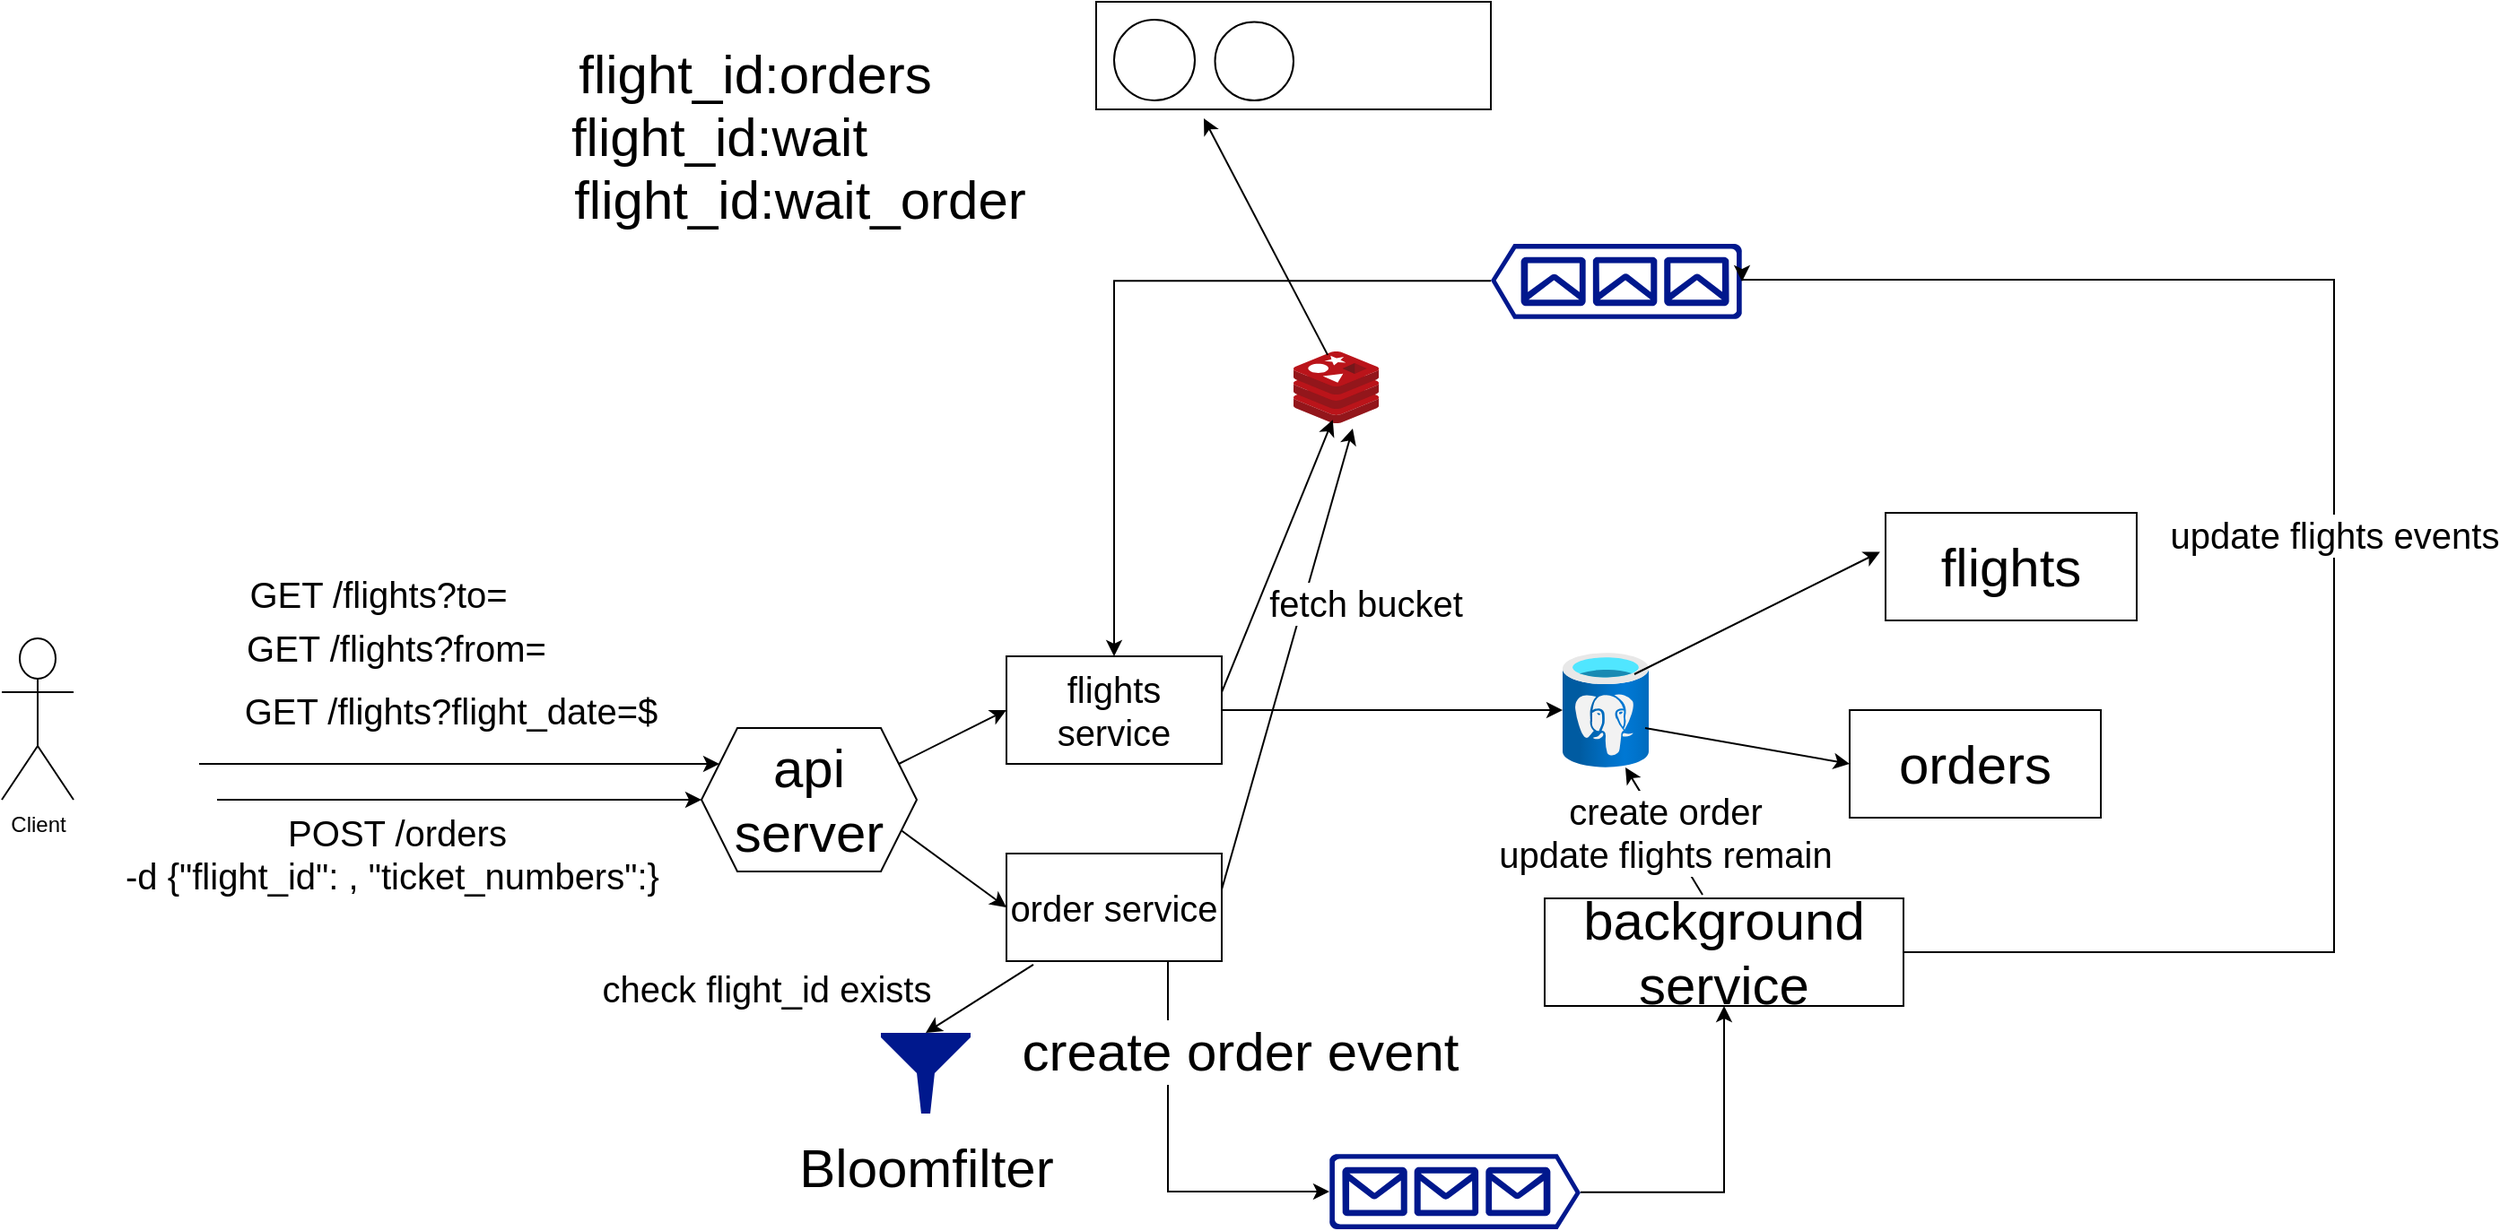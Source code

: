 <mxfile version="24.6.2" type="google" pages="3">
  <diagram name="archieture" id="4PMvYlUGPBYZrI2jN93R">
    <mxGraphModel grid="1" page="1" gridSize="10" guides="1" tooltips="1" connect="1" arrows="1" fold="1" pageScale="1" pageWidth="827" pageHeight="1169" math="0" shadow="0">
      <root>
        <mxCell id="0" />
        <mxCell id="1" parent="0" />
        <mxCell id="133JMoNgGyUkTndHahBo-1" value="" style="rounded=0;whiteSpace=wrap;html=1;" vertex="1" parent="1">
          <mxGeometry x="290" y="25" width="220" height="60" as="geometry" />
        </mxCell>
        <mxCell id="133JMoNgGyUkTndHahBo-2" value="&lt;font style=&quot;font-size: 30px;&quot;&gt;flight_id:orders&lt;/font&gt;" style="text;html=1;align=center;verticalAlign=middle;whiteSpace=wrap;rounded=0;" vertex="1" parent="1">
          <mxGeometry x="10" y="50" width="180" height="30" as="geometry" />
        </mxCell>
        <mxCell id="133JMoNgGyUkTndHahBo-3" value="&lt;font style=&quot;font-size: 30px;&quot;&gt;flight_id:wait&lt;/font&gt;" style="text;html=1;align=center;verticalAlign=middle;whiteSpace=wrap;rounded=0;" vertex="1" parent="1">
          <mxGeometry x="-10" y="85" width="180" height="30" as="geometry" />
        </mxCell>
        <mxCell id="133JMoNgGyUkTndHahBo-4" value="&lt;font style=&quot;font-size: 30px;&quot;&gt;flight_id:wait_order&lt;/font&gt;" style="text;html=1;align=center;verticalAlign=middle;whiteSpace=wrap;rounded=0;" vertex="1" parent="1">
          <mxGeometry x="-10" y="120" width="270" height="30" as="geometry" />
        </mxCell>
        <mxCell id="133JMoNgGyUkTndHahBo-6" value="" style="ellipse;whiteSpace=wrap;html=1;aspect=fixed;" vertex="1" parent="1">
          <mxGeometry x="300" y="35" width="45" height="45" as="geometry" />
        </mxCell>
        <mxCell id="133JMoNgGyUkTndHahBo-8" value="Client" style="shape=umlActor;verticalLabelPosition=bottom;verticalAlign=top;html=1;outlineConnect=0;" vertex="1" parent="1">
          <mxGeometry x="-320" y="380" width="40" height="90" as="geometry" />
        </mxCell>
        <mxCell id="133JMoNgGyUkTndHahBo-10" value="" style="image;sketch=0;aspect=fixed;html=1;points=[];align=center;fontSize=12;image=img/lib/mscae/Cache_Redis_Product.svg;" vertex="1" parent="1">
          <mxGeometry x="400" y="220" width="47.62" height="40" as="geometry" />
        </mxCell>
        <mxCell id="133JMoNgGyUkTndHahBo-12" value="&lt;font style=&quot;font-size: 30px;&quot;&gt;api server&lt;/font&gt;" style="shape=hexagon;perimeter=hexagonPerimeter2;whiteSpace=wrap;html=1;fixedSize=1;" vertex="1" parent="1">
          <mxGeometry x="70" y="430" width="120" height="80" as="geometry" />
        </mxCell>
        <mxCell id="133JMoNgGyUkTndHahBo-13" value="" style="image;aspect=fixed;html=1;points=[];align=center;fontSize=12;image=img/lib/azure2/databases/Azure_Database_PostgreSQL_Server.svg;" vertex="1" parent="1">
          <mxGeometry x="550" y="388" width="48" height="64" as="geometry" />
        </mxCell>
        <mxCell id="133JMoNgGyUkTndHahBo-14" value="" style="endArrow=classic;html=1;rounded=0;exitX=0.4;exitY=0.048;exitDx=0;exitDy=0;exitPerimeter=0;" edge="1" parent="1" source="133JMoNgGyUkTndHahBo-10">
          <mxGeometry width="50" height="50" relative="1" as="geometry">
            <mxPoint x="270" y="290" as="sourcePoint" />
            <mxPoint x="350" y="90" as="targetPoint" />
          </mxGeometry>
        </mxCell>
        <mxCell id="133JMoNgGyUkTndHahBo-16" value="GET /flights?flight_date=$" style="endArrow=classic;html=1;rounded=0;fontSize=20;" edge="1" parent="1">
          <mxGeometry x="-0.035" y="30" width="50" height="50" relative="1" as="geometry">
            <mxPoint x="-210" y="450" as="sourcePoint" />
            <mxPoint x="80" y="450" as="targetPoint" />
            <mxPoint as="offset" />
          </mxGeometry>
        </mxCell>
        <mxCell id="133JMoNgGyUkTndHahBo-19" value="&lt;font style=&quot;font-size: 20px;&quot;&gt;POST /orders&lt;br&gt;-d {&quot;flight_id&quot;: , &quot;ticket_numbers&quot;:}&amp;nbsp;&lt;/font&gt;" style="endArrow=classic;html=1;rounded=0;entryX=0;entryY=0.5;entryDx=0;entryDy=0;" edge="1" parent="1" target="133JMoNgGyUkTndHahBo-12">
          <mxGeometry x="-0.259" y="-30" width="50" height="50" relative="1" as="geometry">
            <mxPoint x="-200" y="470" as="sourcePoint" />
            <mxPoint x="60" y="472" as="targetPoint" />
            <mxPoint as="offset" />
          </mxGeometry>
        </mxCell>
        <mxCell id="133JMoNgGyUkTndHahBo-22" value="&lt;font style=&quot;font-size: 20px;&quot;&gt;flights service&lt;/font&gt;" style="rounded=0;whiteSpace=wrap;html=1;" vertex="1" parent="1">
          <mxGeometry x="240" y="390" width="120" height="60" as="geometry" />
        </mxCell>
        <mxCell id="133JMoNgGyUkTndHahBo-23" value="" style="endArrow=classic;html=1;rounded=0;entryX=0;entryY=0.5;entryDx=0;entryDy=0;" edge="1" parent="1" target="133JMoNgGyUkTndHahBo-22">
          <mxGeometry width="50" height="50" relative="1" as="geometry">
            <mxPoint x="180" y="450" as="sourcePoint" />
            <mxPoint x="230" y="400" as="targetPoint" />
          </mxGeometry>
        </mxCell>
        <mxCell id="133JMoNgGyUkTndHahBo-24" value="" style="endArrow=classic;html=1;rounded=0;exitX=1;exitY=0.5;exitDx=0;exitDy=0;" edge="1" parent="1" source="133JMoNgGyUkTndHahBo-22">
          <mxGeometry width="50" height="50" relative="1" as="geometry">
            <mxPoint x="490" y="450" as="sourcePoint" />
            <mxPoint x="550" y="420" as="targetPoint" />
          </mxGeometry>
        </mxCell>
        <mxCell id="133JMoNgGyUkTndHahBo-26" value="" style="endArrow=classic;html=1;rounded=0;entryX=0.46;entryY=0.952;entryDx=0;entryDy=0;entryPerimeter=0;" edge="1" parent="1" target="133JMoNgGyUkTndHahBo-10">
          <mxGeometry width="50" height="50" relative="1" as="geometry">
            <mxPoint x="360" y="410" as="sourcePoint" />
            <mxPoint x="410" y="360" as="targetPoint" />
          </mxGeometry>
        </mxCell>
        <mxCell id="133JMoNgGyUkTndHahBo-27" value="&lt;font style=&quot;font-size: 20px;&quot;&gt;GET /flights?from=&lt;/font&gt;" style="text;html=1;align=center;verticalAlign=middle;whiteSpace=wrap;rounded=0;" vertex="1" parent="1">
          <mxGeometry x="-190" y="370" width="180" height="30" as="geometry" />
        </mxCell>
        <mxCell id="133JMoNgGyUkTndHahBo-28" value="&lt;font style=&quot;font-size: 20px;&quot;&gt;GET /flights?to=&lt;/font&gt;" style="text;html=1;align=center;verticalAlign=middle;whiteSpace=wrap;rounded=0;" vertex="1" parent="1">
          <mxGeometry x="-200" y="340" width="180" height="30" as="geometry" />
        </mxCell>
        <mxCell id="133JMoNgGyUkTndHahBo-29" value="&lt;font style=&quot;font-size: 20px;&quot;&gt;order service&lt;/font&gt;" style="rounded=0;whiteSpace=wrap;html=1;" vertex="1" parent="1">
          <mxGeometry x="240" y="500" width="120" height="60" as="geometry" />
        </mxCell>
        <mxCell id="133JMoNgGyUkTndHahBo-31" value="" style="endArrow=classic;html=1;rounded=0;entryX=0;entryY=0.5;entryDx=0;entryDy=0;exitX=1;exitY=0.75;exitDx=0;exitDy=0;" edge="1" parent="1" source="133JMoNgGyUkTndHahBo-12" target="133JMoNgGyUkTndHahBo-29">
          <mxGeometry width="50" height="50" relative="1" as="geometry">
            <mxPoint x="190" y="460" as="sourcePoint" />
            <mxPoint x="250" y="430" as="targetPoint" />
          </mxGeometry>
        </mxCell>
        <mxCell id="133JMoNgGyUkTndHahBo-32" value="&lt;font style=&quot;font-size: 20px;&quot;&gt;fetch bucket&lt;/font&gt;" style="endArrow=classic;html=1;rounded=0;entryX=0.693;entryY=1.075;entryDx=0;entryDy=0;entryPerimeter=0;" edge="1" parent="1" target="133JMoNgGyUkTndHahBo-10">
          <mxGeometry x="0.316" y="-33" width="50" height="50" relative="1" as="geometry">
            <mxPoint x="360" y="520" as="sourcePoint" />
            <mxPoint x="410" y="470" as="targetPoint" />
            <mxPoint as="offset" />
          </mxGeometry>
        </mxCell>
        <mxCell id="133JMoNgGyUkTndHahBo-35" value="&lt;font style=&quot;font-size: 30px;&quot;&gt;flights&lt;/font&gt;" style="rounded=0;whiteSpace=wrap;html=1;" vertex="1" parent="1">
          <mxGeometry x="730" y="310" width="140" height="60" as="geometry" />
        </mxCell>
        <mxCell id="133JMoNgGyUkTndHahBo-36" value="" style="endArrow=classic;html=1;rounded=0;entryX=-0.022;entryY=0.363;entryDx=0;entryDy=0;entryPerimeter=0;" edge="1" parent="1" target="133JMoNgGyUkTndHahBo-35">
          <mxGeometry width="50" height="50" relative="1" as="geometry">
            <mxPoint x="590" y="400" as="sourcePoint" />
            <mxPoint x="650" y="340" as="targetPoint" />
          </mxGeometry>
        </mxCell>
        <mxCell id="133JMoNgGyUkTndHahBo-37" value="&lt;font style=&quot;font-size: 30px;&quot;&gt;orders&lt;/font&gt;" style="rounded=0;whiteSpace=wrap;html=1;" vertex="1" parent="1">
          <mxGeometry x="710" y="420" width="140" height="60" as="geometry" />
        </mxCell>
        <mxCell id="133JMoNgGyUkTndHahBo-38" value="" style="endArrow=classic;html=1;rounded=0;exitX=0.958;exitY=0.656;exitDx=0;exitDy=0;exitPerimeter=0;entryX=0;entryY=0.5;entryDx=0;entryDy=0;" edge="1" parent="1" source="133JMoNgGyUkTndHahBo-13" target="133JMoNgGyUkTndHahBo-37">
          <mxGeometry width="50" height="50" relative="1" as="geometry">
            <mxPoint x="710" y="620" as="sourcePoint" />
            <mxPoint x="760" y="570" as="targetPoint" />
          </mxGeometry>
        </mxCell>
        <mxCell id="MLqDeazamtByIgEM3gJF-1" value="" style="ellipse;whiteSpace=wrap;html=1;aspect=fixed;" vertex="1" parent="1">
          <mxGeometry x="356.25" y="36.25" width="43.75" height="43.75" as="geometry" />
        </mxCell>
        <mxCell id="NhPHD4VWek6sCwDMEqfh-1" value="" style="sketch=0;aspect=fixed;pointerEvents=1;shadow=0;dashed=0;html=1;strokeColor=none;labelPosition=center;verticalLabelPosition=bottom;verticalAlign=top;align=center;fillColor=#00188D;shape=mxgraph.mscae.enterprise.filter" vertex="1" parent="1">
          <mxGeometry x="170" y="600" width="50" height="45" as="geometry" />
        </mxCell>
        <mxCell id="NhPHD4VWek6sCwDMEqfh-2" value="" style="endArrow=classic;html=1;rounded=0;exitX=0.125;exitY=1.033;exitDx=0;exitDy=0;exitPerimeter=0;entryX=0.5;entryY=0;entryDx=0;entryDy=0;entryPerimeter=0;" edge="1" parent="1" source="133JMoNgGyUkTndHahBo-29" target="NhPHD4VWek6sCwDMEqfh-1">
          <mxGeometry width="50" height="50" relative="1" as="geometry">
            <mxPoint x="260" y="620" as="sourcePoint" />
            <mxPoint x="310" y="570" as="targetPoint" />
          </mxGeometry>
        </mxCell>
        <mxCell id="NhPHD4VWek6sCwDMEqfh-3" value="&lt;font style=&quot;font-size: 30px;&quot;&gt;Bloomfilter&lt;/font&gt;" style="text;html=1;align=center;verticalAlign=middle;whiteSpace=wrap;rounded=0;" vertex="1" parent="1">
          <mxGeometry x="117.5" y="660" width="155" height="30" as="geometry" />
        </mxCell>
        <mxCell id="NhPHD4VWek6sCwDMEqfh-4" value="&lt;font style=&quot;font-size: 20px;&quot;&gt;check flight_id exists&lt;/font&gt;" style="text;html=1;align=center;verticalAlign=middle;whiteSpace=wrap;rounded=0;" vertex="1" parent="1">
          <mxGeometry y="560" width="212.5" height="30" as="geometry" />
        </mxCell>
        <mxCell id="JkS54H63Pe7WteF9rg6w-4" style="edgeStyle=orthogonalEdgeStyle;rounded=0;orthogonalLoop=1;jettySize=auto;html=1;exitX=1;exitY=0.51;exitDx=0;exitDy=0;exitPerimeter=0;entryX=0.5;entryY=1;entryDx=0;entryDy=0;" edge="1" parent="1" source="JkS54H63Pe7WteF9rg6w-1" target="JkS54H63Pe7WteF9rg6w-3">
          <mxGeometry relative="1" as="geometry" />
        </mxCell>
        <mxCell id="JkS54H63Pe7WteF9rg6w-1" value="" style="sketch=0;aspect=fixed;pointerEvents=1;shadow=0;dashed=0;html=1;strokeColor=none;labelPosition=center;verticalLabelPosition=bottom;verticalAlign=top;align=center;fillColor=#00188D;shape=mxgraph.azure.queue_generic" vertex="1" parent="1">
          <mxGeometry x="420" y="667.5" width="140" height="42" as="geometry" />
        </mxCell>
        <mxCell id="JkS54H63Pe7WteF9rg6w-2" value="&lt;font style=&quot;font-size: 30px;&quot;&gt;create order event&lt;/font&gt;" style="edgeStyle=orthogonalEdgeStyle;rounded=0;orthogonalLoop=1;jettySize=auto;html=1;exitX=0.75;exitY=1;exitDx=0;exitDy=0;entryX=0;entryY=0.5;entryDx=0;entryDy=0;entryPerimeter=0;" edge="1" parent="1" source="133JMoNgGyUkTndHahBo-29" target="JkS54H63Pe7WteF9rg6w-1">
          <mxGeometry x="-0.542" y="40" relative="1" as="geometry">
            <mxPoint as="offset" />
          </mxGeometry>
        </mxCell>
        <mxCell id="JkS54H63Pe7WteF9rg6w-3" value="&lt;font style=&quot;font-size: 30px;&quot;&gt;background&lt;/font&gt;&lt;div style=&quot;font-size: 30px;&quot;&gt;&lt;font style=&quot;font-size: 30px;&quot;&gt;service&lt;/font&gt;&lt;/div&gt;" style="rounded=0;whiteSpace=wrap;html=1;" vertex="1" parent="1">
          <mxGeometry x="540" y="525" width="200" height="60" as="geometry" />
        </mxCell>
        <mxCell id="JkS54H63Pe7WteF9rg6w-5" value="&lt;font style=&quot;font-size: 20px;&quot;&gt;create order&lt;/font&gt;&lt;div style=&quot;font-size: 20px;&quot;&gt;&lt;font style=&quot;font-size: 20px;&quot;&gt;update flights remai&lt;/font&gt;n&lt;/div&gt;" style="endArrow=classic;html=1;rounded=0;exitX=0.44;exitY=-0.033;exitDx=0;exitDy=0;exitPerimeter=0;entryX=0.729;entryY=1;entryDx=0;entryDy=0;entryPerimeter=0;" edge="1" parent="1" source="JkS54H63Pe7WteF9rg6w-3" target="133JMoNgGyUkTndHahBo-13">
          <mxGeometry width="50" height="50" relative="1" as="geometry">
            <mxPoint x="630" y="540" as="sourcePoint" />
            <mxPoint x="680" y="490" as="targetPoint" />
          </mxGeometry>
        </mxCell>
        <mxCell id="JkS54H63Pe7WteF9rg6w-9" style="edgeStyle=orthogonalEdgeStyle;rounded=0;orthogonalLoop=1;jettySize=auto;html=1;exitX=1;exitY=0.51;exitDx=0;exitDy=0;exitPerimeter=0;entryX=0.5;entryY=0;entryDx=0;entryDy=0;" edge="1" parent="1" source="JkS54H63Pe7WteF9rg6w-6" target="133JMoNgGyUkTndHahBo-22">
          <mxGeometry relative="1" as="geometry" />
        </mxCell>
        <mxCell id="JkS54H63Pe7WteF9rg6w-6" value="" style="sketch=0;aspect=fixed;pointerEvents=1;shadow=0;dashed=0;html=1;strokeColor=none;labelPosition=center;verticalLabelPosition=bottom;verticalAlign=top;align=center;fillColor=#00188D;shape=mxgraph.azure.queue_generic;rotation=-180;" vertex="1" parent="1">
          <mxGeometry x="510" y="160" width="140" height="42" as="geometry" />
        </mxCell>
        <mxCell id="JkS54H63Pe7WteF9rg6w-8" value="&lt;font style=&quot;font-size: 20px;&quot;&gt;update flights events&lt;/font&gt;" style="edgeStyle=orthogonalEdgeStyle;rounded=0;orthogonalLoop=1;jettySize=auto;html=1;exitX=1;exitY=0.5;exitDx=0;exitDy=0;entryX=0;entryY=0.5;entryDx=0;entryDy=0;entryPerimeter=0;" edge="1" parent="1" source="JkS54H63Pe7WteF9rg6w-3" target="JkS54H63Pe7WteF9rg6w-6">
          <mxGeometry relative="1" as="geometry">
            <Array as="points">
              <mxPoint x="980" y="555" />
              <mxPoint x="980" y="180" />
            </Array>
          </mxGeometry>
        </mxCell>
      </root>
    </mxGraphModel>
  </diagram>
  <diagram id="NwTNe5VbPDFAK0YWyITF" name="order-control">
    <mxGraphModel grid="1" page="1" gridSize="10" guides="1" tooltips="1" connect="1" arrows="1" fold="1" pageScale="1" pageWidth="827" pageHeight="1169" math="0" shadow="0">
      <root>
        <mxCell id="0" />
        <mxCell id="1" parent="0" />
        <mxCell id="I3jPTxeKw_EfFDCQKFma-1" value="&lt;font style=&quot;font-size: 30px;&quot;&gt;total:100&lt;/font&gt;" style="text;html=1;align=center;verticalAlign=middle;whiteSpace=wrap;rounded=0;" vertex="1" parent="1">
          <mxGeometry x="80" y="152" width="140" height="30" as="geometry" />
        </mxCell>
        <mxCell id="I3jPTxeKw_EfFDCQKFma-3" value="&lt;font style=&quot;font-size: 30px;&quot;&gt;wait:20&lt;/font&gt;" style="text;html=1;align=center;verticalAlign=middle;whiteSpace=wrap;rounded=0;" vertex="1" parent="1">
          <mxGeometry x="70" y="190" width="140" height="30" as="geometry" />
        </mxCell>
        <mxCell id="I3jPTxeKw_EfFDCQKFma-4" value="" style="image;sketch=0;aspect=fixed;html=1;points=[];align=center;fontSize=12;image=img/lib/mscae/Cache_Redis_Product.svg;" vertex="1" parent="1">
          <mxGeometry x="777" y="280" width="50" height="42" as="geometry" />
        </mxCell>
        <mxCell id="I3jPTxeKw_EfFDCQKFma-5" value="&lt;font style=&quot;font-size: 30px;&quot;&gt;wait_order: 0&lt;/font&gt;" style="text;html=1;align=center;verticalAlign=middle;whiteSpace=wrap;rounded=0;" vertex="1" parent="1">
          <mxGeometry x="80" y="230" width="190" height="30" as="geometry" />
        </mxCell>
        <mxCell id="I3jPTxeKw_EfFDCQKFma-36" value="&lt;font style=&quot;font-size: 20px;&quot;&gt;update wait&lt;/font&gt;" style="edgeStyle=orthogonalEdgeStyle;rounded=0;orthogonalLoop=1;jettySize=auto;html=1;exitX=1;exitY=0.5;exitDx=0;exitDy=0;entryX=0;entryY=0.5;entryDx=0;entryDy=0;" edge="1" parent="1" source="I3jPTxeKw_EfFDCQKFma-19" target="I3jPTxeKw_EfFDCQKFma-33">
          <mxGeometry relative="1" as="geometry" />
        </mxCell>
        <mxCell id="I3jPTxeKw_EfFDCQKFma-19" value="&lt;font style=&quot;font-size: 20px;&quot;&gt;In Stock&lt;/font&gt;&lt;div&gt;&lt;font style=&quot;font-size: 20px;&quot;&gt;(total &amp;gt; 0)&lt;/font&gt;&lt;/div&gt;" style="rounded=1;whiteSpace=wrap;html=1;" vertex="1" parent="1">
          <mxGeometry x="670" y="435" width="160" height="130" as="geometry" />
        </mxCell>
        <mxCell id="I3jPTxeKw_EfFDCQKFma-27" value="update total" style="edgeStyle=orthogonalEdgeStyle;rounded=0;orthogonalLoop=1;jettySize=auto;html=1;exitX=1;exitY=0.5;exitDx=0;exitDy=0;fontSize=20;" edge="1" parent="1" source="I3jPTxeKw_EfFDCQKFma-23" target="I3jPTxeKw_EfFDCQKFma-19">
          <mxGeometry relative="1" as="geometry" />
        </mxCell>
        <mxCell id="I3jPTxeKw_EfFDCQKFma-23" value="" style="shape=ellipse;html=1;dashed=0;whiteSpace=wrap;aspect=fixed;perimeter=ellipsePerimeter;" vertex="1" parent="1">
          <mxGeometry x="384" y="470" width="60" height="60" as="geometry" />
        </mxCell>
        <mxCell id="I3jPTxeKw_EfFDCQKFma-24" value="&lt;font style=&quot;font-size: 30px;&quot;&gt;total:100&lt;/font&gt;" style="text;html=1;align=center;verticalAlign=middle;whiteSpace=wrap;rounded=0;" vertex="1" parent="1">
          <mxGeometry x="340" y="350" width="140" height="30" as="geometry" />
        </mxCell>
        <mxCell id="I3jPTxeKw_EfFDCQKFma-25" value="&lt;font style=&quot;font-size: 30px;&quot;&gt;wait:20&lt;/font&gt;" style="text;html=1;align=center;verticalAlign=middle;whiteSpace=wrap;rounded=0;" vertex="1" parent="1">
          <mxGeometry x="330" y="388" width="140" height="30" as="geometry" />
        </mxCell>
        <mxCell id="I3jPTxeKw_EfFDCQKFma-26" value="&lt;font style=&quot;font-size: 30px;&quot;&gt;wait_order: 0&lt;/font&gt;" style="text;html=1;align=center;verticalAlign=middle;whiteSpace=wrap;rounded=0;" vertex="1" parent="1">
          <mxGeometry x="340" y="428" width="190" height="30" as="geometry" />
        </mxCell>
        <mxCell id="I3jPTxeKw_EfFDCQKFma-28" value="&lt;font style=&quot;font-size: 30px;&quot;&gt;total:total-request&lt;/font&gt;&lt;div&gt;&lt;font style=&quot;font-size: 30px;&quot;&gt;request &amp;gt;0&lt;/font&gt;&lt;/div&gt;" style="text;html=1;align=center;verticalAlign=middle;whiteSpace=wrap;rounded=0;" vertex="1" parent="1">
          <mxGeometry x="620" y="350" width="250" height="80" as="geometry" />
        </mxCell>
        <mxCell id="I3jPTxeKw_EfFDCQKFma-30" value="" style="ellipse;html=1;shape=endState;fillColor=strokeColor;" vertex="1" parent="1">
          <mxGeometry x="1550" y="478" width="30" height="30" as="geometry" />
        </mxCell>
        <mxCell id="I3jPTxeKw_EfFDCQKFma-42" style="edgeStyle=orthogonalEdgeStyle;rounded=0;orthogonalLoop=1;jettySize=auto;html=1;exitX=1;exitY=0.5;exitDx=0;exitDy=0;entryX=0;entryY=0.5;entryDx=0;entryDy=0;" edge="1" parent="1" source="I3jPTxeKw_EfFDCQKFma-31" target="I3jPTxeKw_EfFDCQKFma-30">
          <mxGeometry relative="1" as="geometry" />
        </mxCell>
        <mxCell id="I3jPTxeKw_EfFDCQKFma-31" value="&lt;font style=&quot;font-size: 20px;&quot;&gt;Sold out&lt;br&gt;(total=0, wait =0)&lt;/font&gt;" style="rounded=1;whiteSpace=wrap;html=1;" vertex="1" parent="1">
          <mxGeometry x="1330" y="428" width="160" height="130" as="geometry" />
        </mxCell>
        <mxCell id="I3jPTxeKw_EfFDCQKFma-40" value="&lt;font style=&quot;font-size: 20px;&quot;&gt;update wait&lt;/font&gt;" style="edgeStyle=orthogonalEdgeStyle;rounded=0;orthogonalLoop=1;jettySize=auto;html=1;exitX=1;exitY=0.5;exitDx=0;exitDy=0;" edge="1" parent="1" source="I3jPTxeKw_EfFDCQKFma-33" target="I3jPTxeKw_EfFDCQKFma-31">
          <mxGeometry relative="1" as="geometry" />
        </mxCell>
        <mxCell id="I3jPTxeKw_EfFDCQKFma-33" value="&lt;font style=&quot;font-size: 20px;&quot;&gt;Wait list&lt;br&gt;(total = 0, wait &amp;gt; 0)&lt;/font&gt;" style="rounded=1;whiteSpace=wrap;html=1;" vertex="1" parent="1">
          <mxGeometry x="980" y="435" width="200" height="130" as="geometry" />
        </mxCell>
        <mxCell id="I3jPTxeKw_EfFDCQKFma-34" style="edgeStyle=orthogonalEdgeStyle;rounded=0;orthogonalLoop=1;jettySize=auto;html=1;exitX=1;exitY=0.75;exitDx=0;exitDy=0;entryX=0.5;entryY=1;entryDx=0;entryDy=0;" edge="1" parent="1" source="I3jPTxeKw_EfFDCQKFma-19" target="I3jPTxeKw_EfFDCQKFma-19">
          <mxGeometry relative="1" as="geometry">
            <Array as="points">
              <mxPoint x="850" y="533" />
              <mxPoint x="850" y="610" />
              <mxPoint x="750" y="610" />
            </Array>
          </mxGeometry>
        </mxCell>
        <mxCell id="I3jPTxeKw_EfFDCQKFma-35" value="update total" style="edgeLabel;html=1;align=center;verticalAlign=middle;resizable=0;points=[];fontSize=20;" connectable="0" vertex="1" parent="I3jPTxeKw_EfFDCQKFma-34">
          <mxGeometry x="0.2" y="-1" relative="1" as="geometry">
            <mxPoint x="1" as="offset" />
          </mxGeometry>
        </mxCell>
        <mxCell id="I3jPTxeKw_EfFDCQKFma-37" value="&lt;font style=&quot;font-size: 30px;&quot;&gt;wait:wait-request&lt;/font&gt;&lt;div&gt;&lt;font style=&quot;font-size: 30px;&quot;&gt;wait_order:wait_order+1&lt;/font&gt;&lt;/div&gt;&lt;div&gt;&lt;font style=&quot;font-size: 30px;&quot;&gt;request &amp;gt;0&lt;br&gt;&lt;/font&gt;&lt;/div&gt;" style="text;html=1;align=center;verticalAlign=middle;whiteSpace=wrap;rounded=0;" vertex="1" parent="1">
          <mxGeometry x="900" y="298" width="350" height="120" as="geometry" />
        </mxCell>
        <mxCell id="I3jPTxeKw_EfFDCQKFma-39" value="&lt;font style=&quot;font-size: 20px;&quot;&gt;update wait&lt;/font&gt;" style="edgeStyle=orthogonalEdgeStyle;rounded=0;orthogonalLoop=1;jettySize=auto;html=1;exitX=1;exitY=0.75;exitDx=0;exitDy=0;" edge="1" parent="1" source="I3jPTxeKw_EfFDCQKFma-33" target="I3jPTxeKw_EfFDCQKFma-33">
          <mxGeometry relative="1" as="geometry" />
        </mxCell>
        <mxCell id="I3jPTxeKw_EfFDCQKFma-43" value="&lt;font style=&quot;font-size: 30px;&quot;&gt;for specific flight_id&lt;/font&gt;" style="text;html=1;align=center;verticalAlign=middle;whiteSpace=wrap;rounded=0;" vertex="1" parent="1">
          <mxGeometry x="340" y="240" width="280" height="30" as="geometry" />
        </mxCell>
      </root>
    </mxGraphModel>
  </diagram>
  <diagram id="Ttl_xCje5y8inYmoJCf_" name="schema">
    <mxGraphModel grid="1" page="1" gridSize="10" guides="1" tooltips="1" connect="1" arrows="1" fold="1" pageScale="1" pageWidth="827" pageHeight="1169" math="0" shadow="0">
      <root>
        <mxCell id="0" />
        <mxCell id="1" parent="0" />
        <mxCell id="J6hXIThrAtKfcWcBwNrC-1" value="flights" style="swimlane;fontStyle=0;childLayout=stackLayout;horizontal=1;startSize=30;horizontalStack=0;resizeParent=1;resizeParentMax=0;resizeLast=0;collapsible=1;marginBottom=0;whiteSpace=wrap;html=1;" vertex="1" parent="1">
          <mxGeometry x="30" y="170" width="300" height="330" as="geometry" />
        </mxCell>
        <mxCell id="J6hXIThrAtKfcWcBwNrC-2" value="id: uuid [pk]" style="text;strokeColor=none;fillColor=none;align=left;verticalAlign=middle;spacingLeft=4;spacingRight=4;overflow=hidden;points=[[0,0.5],[1,0.5]];portConstraint=eastwest;rotatable=0;whiteSpace=wrap;html=1;" vertex="1" parent="J6hXIThrAtKfcWcBwNrC-1">
          <mxGeometry y="30" width="300" height="30" as="geometry" />
        </mxCell>
        <mxCell id="J6hXIThrAtKfcWcBwNrC-3" value="from: varchar(100) [not null]" style="text;strokeColor=none;fillColor=none;align=left;verticalAlign=middle;spacingLeft=4;spacingRight=4;overflow=hidden;points=[[0,0.5],[1,0.5]];portConstraint=eastwest;rotatable=0;whiteSpace=wrap;html=1;" vertex="1" parent="J6hXIThrAtKfcWcBwNrC-1">
          <mxGeometry y="60" width="300" height="30" as="geometry" />
        </mxCell>
        <mxCell id="J6hXIThrAtKfcWcBwNrC-4" value="to: varchar(100) [not null]" style="text;strokeColor=none;fillColor=none;align=left;verticalAlign=middle;spacingLeft=4;spacingRight=4;overflow=hidden;points=[[0,0.5],[1,0.5]];portConstraint=eastwest;rotatable=0;whiteSpace=wrap;html=1;" vertex="1" parent="J6hXIThrAtKfcWcBwNrC-1">
          <mxGeometry y="90" width="300" height="30" as="geometry" />
        </mxCell>
        <mxCell id="J6hXIThrAtKfcWcBwNrC-10" value="flight_date: timestamp [not null]" style="text;strokeColor=none;fillColor=none;align=left;verticalAlign=middle;spacingLeft=4;spacingRight=4;overflow=hidden;points=[[0,0.5],[1,0.5]];portConstraint=eastwest;rotatable=0;whiteSpace=wrap;html=1;" vertex="1" parent="J6hXIThrAtKfcWcBwNrC-1">
          <mxGeometry y="120" width="300" height="30" as="geometry" />
        </mxCell>
        <mxCell id="J6hXIThrAtKfcWcBwNrC-9" value="price: decimal(10,2)" style="text;strokeColor=none;fillColor=none;align=left;verticalAlign=middle;spacingLeft=4;spacingRight=4;overflow=hidden;points=[[0,0.5],[1,0.5]];portConstraint=eastwest;rotatable=0;whiteSpace=wrap;html=1;" vertex="1" parent="J6hXIThrAtKfcWcBwNrC-1">
          <mxGeometry y="150" width="300" height="30" as="geometry" />
        </mxCell>
        <mxCell id="J6hXIThrAtKfcWcBwNrC-12" value="created_at: timestamp [default: `now()`, not null]" style="text;strokeColor=none;fillColor=none;align=left;verticalAlign=middle;spacingLeft=4;spacingRight=4;overflow=hidden;points=[[0,0.5],[1,0.5]];portConstraint=eastwest;rotatable=0;whiteSpace=wrap;html=1;" vertex="1" parent="J6hXIThrAtKfcWcBwNrC-1">
          <mxGeometry y="180" width="300" height="30" as="geometry" />
        </mxCell>
        <mxCell id="VxDgt1bohWVPWs3Y6mmZ-1" value="updated_at; timestamp [default: `now()`, not null]" style="text;strokeColor=none;fillColor=none;align=left;verticalAlign=middle;spacingLeft=4;spacingRight=4;overflow=hidden;points=[[0,0.5],[1,0.5]];portConstraint=eastwest;rotatable=0;whiteSpace=wrap;html=1;" vertex="1" parent="J6hXIThrAtKfcWcBwNrC-1">
          <mxGeometry y="210" width="300" height="30" as="geometry" />
        </mxCell>
        <mxCell id="VxDgt1bohWVPWs3Y6mmZ-2" value="available_seats: integer [not null]" style="text;strokeColor=none;fillColor=none;align=left;verticalAlign=middle;spacingLeft=4;spacingRight=4;overflow=hidden;points=[[0,0.5],[1,0.5]];portConstraint=eastwest;rotatable=0;whiteSpace=wrap;html=1;" vertex="1" parent="J6hXIThrAtKfcWcBwNrC-1">
          <mxGeometry y="240" width="300" height="30" as="geometry" />
        </mxCell>
        <mxCell id="VxDgt1bohWVPWs3Y6mmZ-3" value="wait_seats: integer [not null]" style="text;strokeColor=none;fillColor=none;align=left;verticalAlign=middle;spacingLeft=4;spacingRight=4;overflow=hidden;points=[[0,0.5],[1,0.5]];portConstraint=eastwest;rotatable=0;whiteSpace=wrap;html=1;" vertex="1" parent="J6hXIThrAtKfcWcBwNrC-1">
          <mxGeometry y="270" width="300" height="30" as="geometry" />
        </mxCell>
        <mxCell id="VxDgt1bohWVPWs3Y6mmZ-4" value="wait_next_order: integer [default: -1, not null]" style="text;strokeColor=none;fillColor=none;align=left;verticalAlign=middle;spacingLeft=4;spacingRight=4;overflow=hidden;points=[[0,0.5],[1,0.5]];portConstraint=eastwest;rotatable=0;whiteSpace=wrap;html=1;" vertex="1" parent="J6hXIThrAtKfcWcBwNrC-1">
          <mxGeometry y="300" width="300" height="30" as="geometry" />
        </mxCell>
        <mxCell id="J6hXIThrAtKfcWcBwNrC-5" value="orders" style="swimlane;fontStyle=0;childLayout=stackLayout;horizontal=1;startSize=30;horizontalStack=0;resizeParent=1;resizeParentMax=0;resizeLast=0;collapsible=1;marginBottom=0;whiteSpace=wrap;html=1;" vertex="1" parent="1">
          <mxGeometry x="420" y="170" width="290" height="240" as="geometry" />
        </mxCell>
        <mxCell id="J6hXIThrAtKfcWcBwNrC-6" value="id: uuid [pk]" style="text;strokeColor=none;fillColor=none;align=left;verticalAlign=middle;spacingLeft=4;spacingRight=4;overflow=hidden;points=[[0,0.5],[1,0.5]];portConstraint=eastwest;rotatable=0;whiteSpace=wrap;html=1;" vertex="1" parent="J6hXIThrAtKfcWcBwNrC-5">
          <mxGeometry y="30" width="290" height="30" as="geometry" />
        </mxCell>
        <mxCell id="J6hXIThrAtKfcWcBwNrC-7" value="flight_id: uuid [ref: &amp;gt; flights.id, not null]" style="text;strokeColor=none;fillColor=none;align=left;verticalAlign=middle;spacingLeft=4;spacingRight=4;overflow=hidden;points=[[0,0.5],[1,0.5]];portConstraint=eastwest;rotatable=0;whiteSpace=wrap;html=1;" vertex="1" parent="J6hXIThrAtKfcWcBwNrC-5">
          <mxGeometry y="60" width="290" height="30" as="geometry" />
        </mxCell>
        <mxCell id="J6hXIThrAtKfcWcBwNrC-8" value="paid_at: timestamp [default: null]" style="text;strokeColor=none;fillColor=none;align=left;verticalAlign=middle;spacingLeft=4;spacingRight=4;overflow=hidden;points=[[0,0.5],[1,0.5]];portConstraint=eastwest;rotatable=0;whiteSpace=wrap;html=1;" vertex="1" parent="J6hXIThrAtKfcWcBwNrC-5">
          <mxGeometry y="90" width="290" height="30" as="geometry" />
        </mxCell>
        <mxCell id="J6hXIThrAtKfcWcBwNrC-14" value="canceled_at: timestamp [default: null]" style="text;strokeColor=none;fillColor=none;align=left;verticalAlign=middle;spacingLeft=4;spacingRight=4;overflow=hidden;points=[[0,0.5],[1,0.5]];portConstraint=eastwest;rotatable=0;whiteSpace=wrap;html=1;" vertex="1" parent="J6hXIThrAtKfcWcBwNrC-5">
          <mxGeometry y="120" width="290" height="30" as="geometry" />
        </mxCell>
        <mxCell id="J6hXIThrAtKfcWcBwNrC-15" value="created_at: timestamp [default: `now()`, not null]" style="text;strokeColor=none;fillColor=none;align=left;verticalAlign=middle;spacingLeft=4;spacingRight=4;overflow=hidden;points=[[0,0.5],[1,0.5]];portConstraint=eastwest;rotatable=0;whiteSpace=wrap;html=1;" vertex="1" parent="J6hXIThrAtKfcWcBwNrC-5">
          <mxGeometry y="150" width="290" height="30" as="geometry" />
        </mxCell>
        <mxCell id="J6hXIThrAtKfcWcBwNrC-16" value="waited_order: integer [default: null]" style="text;strokeColor=none;fillColor=none;align=left;verticalAlign=middle;spacingLeft=4;spacingRight=4;overflow=hidden;points=[[0,0.5],[1,0.5]];portConstraint=eastwest;rotatable=0;whiteSpace=wrap;html=1;" vertex="1" parent="J6hXIThrAtKfcWcBwNrC-5">
          <mxGeometry y="180" width="290" height="30" as="geometry" />
        </mxCell>
        <mxCell id="J6hXIThrAtKfcWcBwNrC-17" value="ticket_numbers: integer [not null]" style="text;strokeColor=none;fillColor=none;align=left;verticalAlign=middle;spacingLeft=4;spacingRight=4;overflow=hidden;points=[[0,0.5],[1,0.5]];portConstraint=eastwest;rotatable=0;whiteSpace=wrap;html=1;" vertex="1" parent="J6hXIThrAtKfcWcBwNrC-5">
          <mxGeometry y="210" width="290" height="30" as="geometry" />
        </mxCell>
        <mxCell id="J6hXIThrAtKfcWcBwNrC-13" style="edgeStyle=orthogonalEdgeStyle;rounded=0;orthogonalLoop=1;jettySize=auto;html=1;entryX=1;entryY=0.5;entryDx=0;entryDy=0;" edge="1" parent="1" source="J6hXIThrAtKfcWcBwNrC-7" target="J6hXIThrAtKfcWcBwNrC-2">
          <mxGeometry relative="1" as="geometry" />
        </mxCell>
      </root>
    </mxGraphModel>
  </diagram>
</mxfile>
